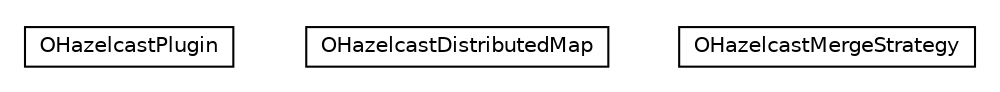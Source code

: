 #!/usr/local/bin/dot
#
# Class diagram 
# Generated by UMLGraph version R5_6-24-gf6e263 (http://www.umlgraph.org/)
#

digraph G {
	edge [fontname="Helvetica",fontsize=10,labelfontname="Helvetica",labelfontsize=10];
	node [fontname="Helvetica",fontsize=10,shape=plaintext];
	nodesep=0.25;
	ranksep=0.5;
	// com.orientechnologies.orient.server.hazelcast.OHazelcastPlugin
	c649146 [label=<<table title="com.orientechnologies.orient.server.hazelcast.OHazelcastPlugin" border="0" cellborder="1" cellspacing="0" cellpadding="2" port="p" href="./OHazelcastPlugin.html">
		<tr><td><table border="0" cellspacing="0" cellpadding="1">
<tr><td align="center" balign="center"> OHazelcastPlugin </td></tr>
		</table></td></tr>
		</table>>, URL="./OHazelcastPlugin.html", fontname="Helvetica", fontcolor="black", fontsize=10.0];
	// com.orientechnologies.orient.server.hazelcast.OHazelcastDistributedMap
	c649147 [label=<<table title="com.orientechnologies.orient.server.hazelcast.OHazelcastDistributedMap" border="0" cellborder="1" cellspacing="0" cellpadding="2" port="p" href="./OHazelcastDistributedMap.html">
		<tr><td><table border="0" cellspacing="0" cellpadding="1">
<tr><td align="center" balign="center"> OHazelcastDistributedMap </td></tr>
		</table></td></tr>
		</table>>, URL="./OHazelcastDistributedMap.html", fontname="Helvetica", fontcolor="black", fontsize=10.0];
	// com.orientechnologies.orient.server.hazelcast.OHazelcastMergeStrategy
	c649148 [label=<<table title="com.orientechnologies.orient.server.hazelcast.OHazelcastMergeStrategy" border="0" cellborder="1" cellspacing="0" cellpadding="2" port="p" href="./OHazelcastMergeStrategy.html">
		<tr><td><table border="0" cellspacing="0" cellpadding="1">
<tr><td align="center" balign="center"> OHazelcastMergeStrategy </td></tr>
		</table></td></tr>
		</table>>, URL="./OHazelcastMergeStrategy.html", fontname="Helvetica", fontcolor="black", fontsize=10.0];
}

